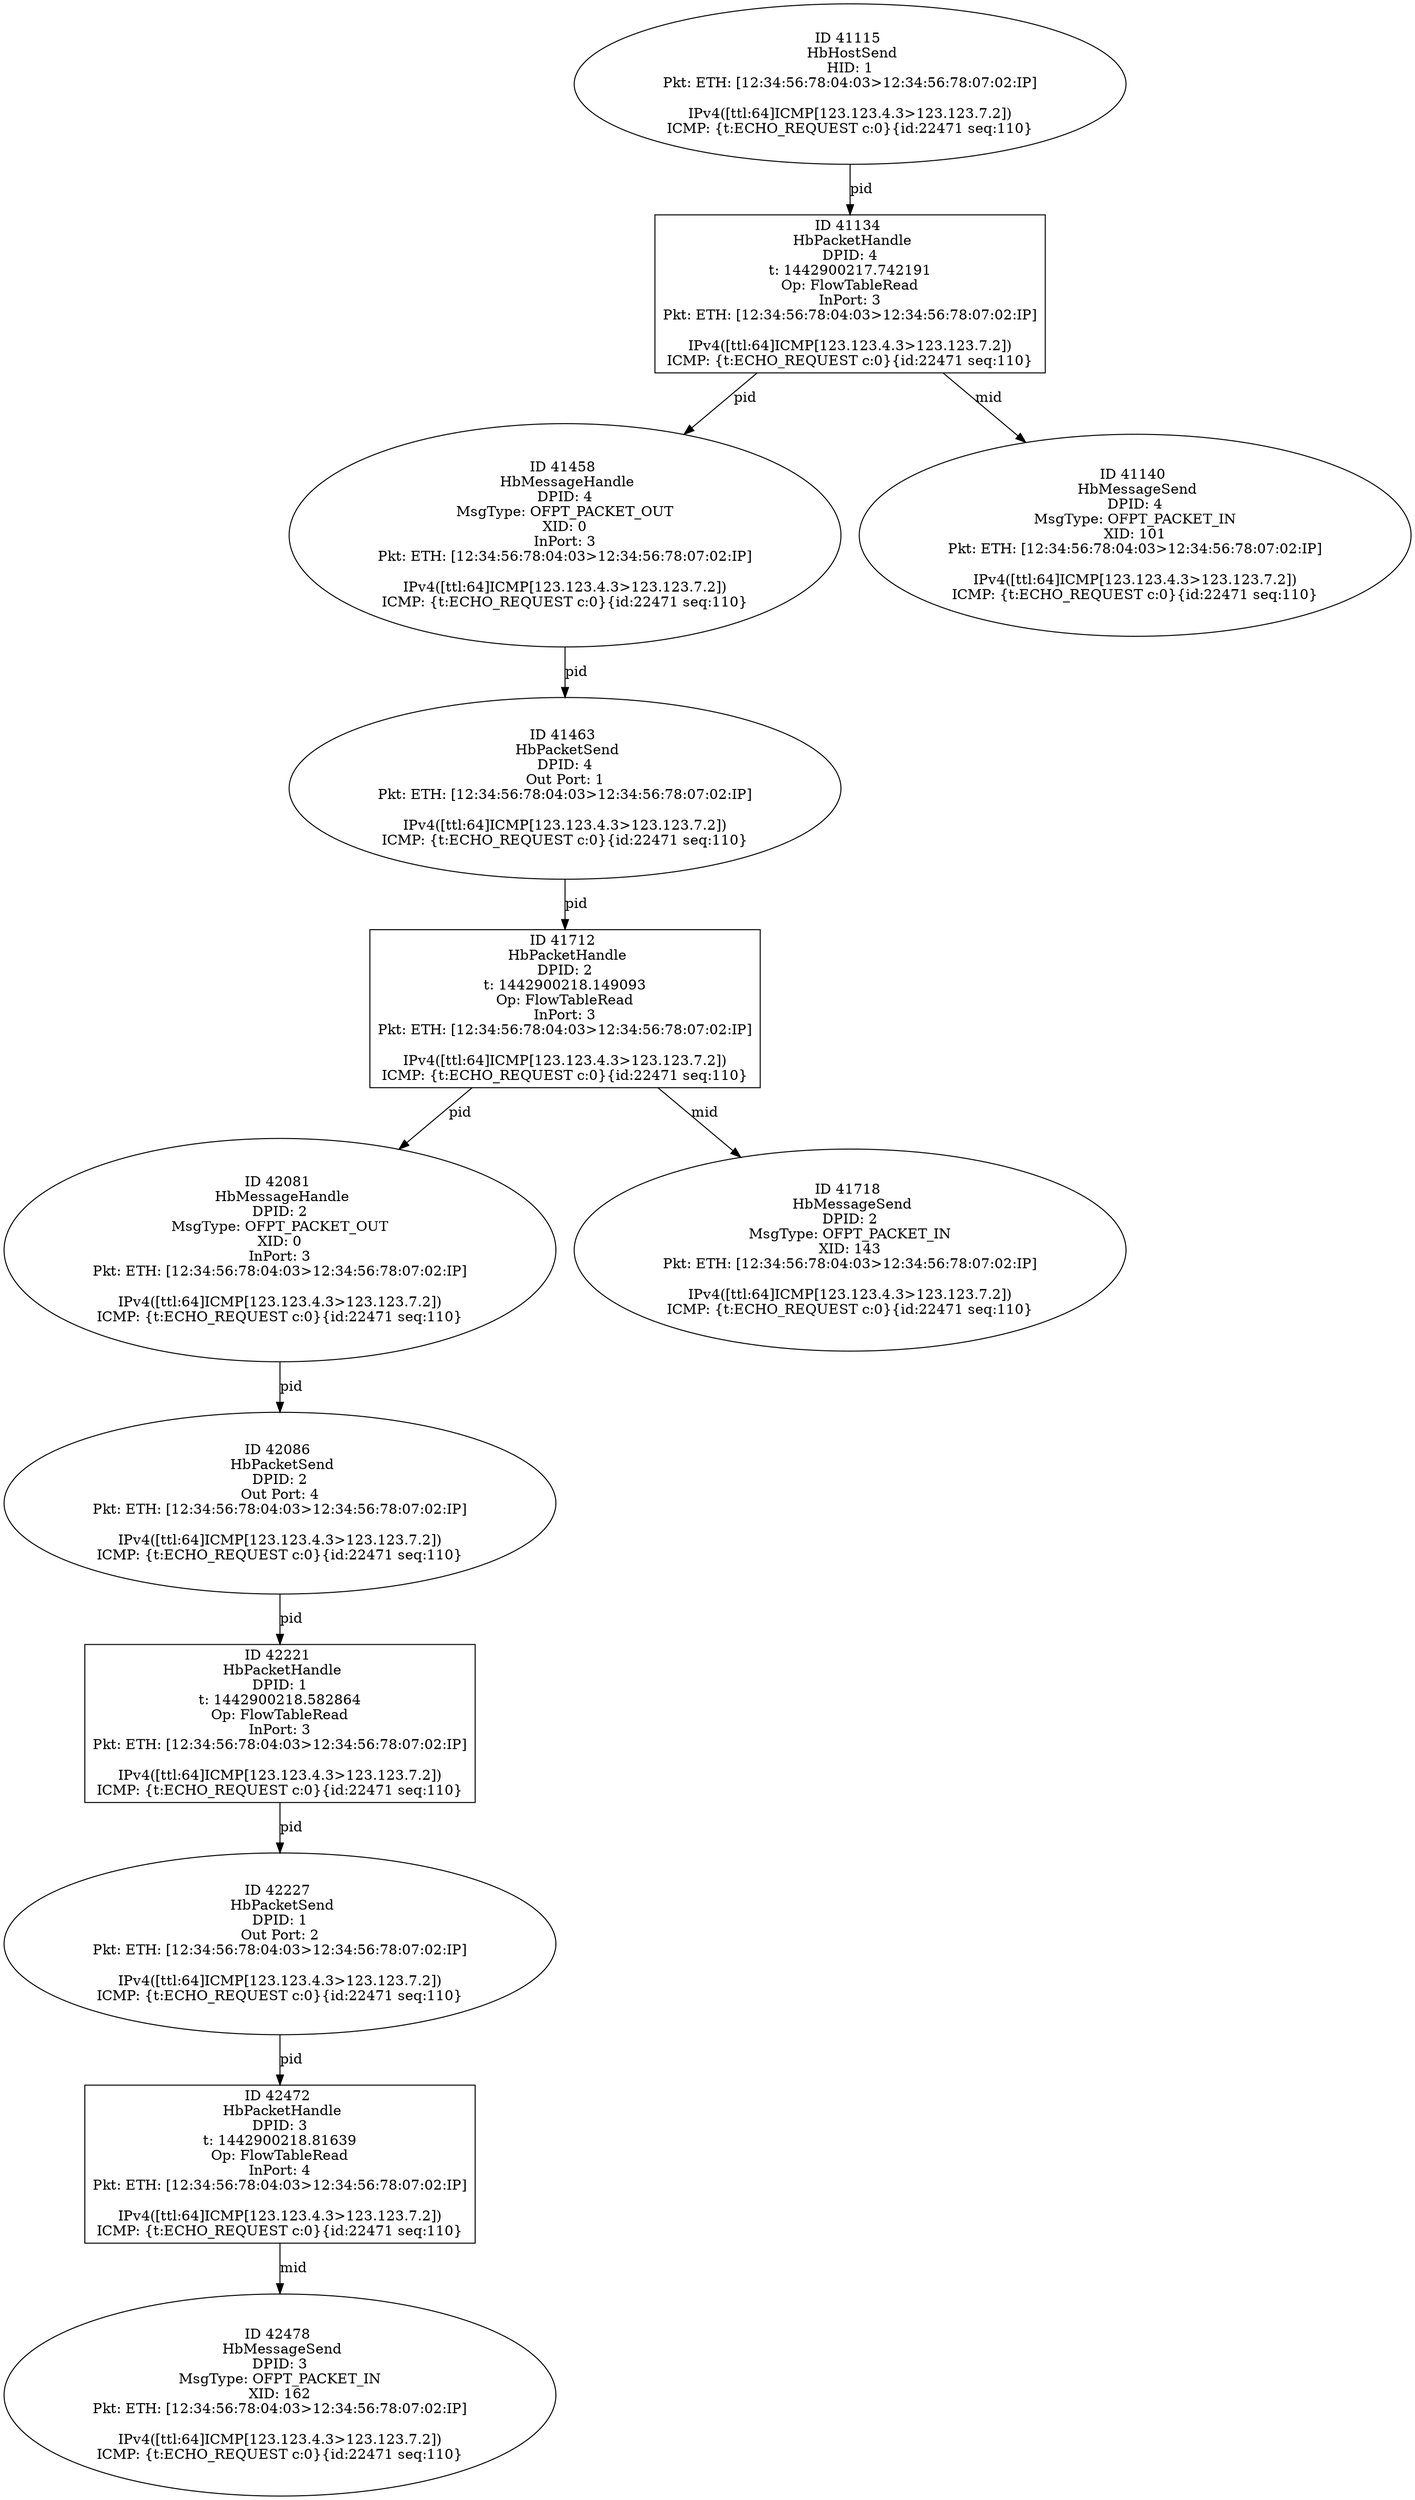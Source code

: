 strict digraph G {
42081 [shape=oval, event=<hb_events.HbMessageHandle object at 0x110c047d0>, label="ID 42081 
 HbMessageHandle
DPID: 2
MsgType: OFPT_PACKET_OUT
XID: 0
InPort: 3
Pkt: ETH: [12:34:56:78:04:03>12:34:56:78:07:02:IP]

IPv4([ttl:64]ICMP[123.123.4.3>123.123.7.2])
ICMP: {t:ECHO_REQUEST c:0}{id:22471 seq:110}"];
42086 [shape=oval, event=<hb_events.HbPacketSend object at 0x110c04c90>, label="ID 42086 
 HbPacketSend
DPID: 2
Out Port: 4
Pkt: ETH: [12:34:56:78:04:03>12:34:56:78:07:02:IP]

IPv4([ttl:64]ICMP[123.123.4.3>123.123.7.2])
ICMP: {t:ECHO_REQUEST c:0}{id:22471 seq:110}"];
42472 [shape=box, event=<hb_events.HbPacketHandle object at 0x110d2e250>, label="ID 42472 
 HbPacketHandle
DPID: 3
t: 1442900218.81639
Op: FlowTableRead
InPort: 4
Pkt: ETH: [12:34:56:78:04:03>12:34:56:78:07:02:IP]

IPv4([ttl:64]ICMP[123.123.4.3>123.123.7.2])
ICMP: {t:ECHO_REQUEST c:0}{id:22471 seq:110}"];
42221 [shape=box, event=<hb_events.HbPacketHandle object at 0x110c4d790>, label="ID 42221 
 HbPacketHandle
DPID: 1
t: 1442900218.582864
Op: FlowTableRead
InPort: 3
Pkt: ETH: [12:34:56:78:04:03>12:34:56:78:07:02:IP]

IPv4([ttl:64]ICMP[123.123.4.3>123.123.7.2])
ICMP: {t:ECHO_REQUEST c:0}{id:22471 seq:110}"];
41134 [shape=box, event=<hb_events.HbPacketHandle object at 0x1109d1450>, label="ID 41134 
 HbPacketHandle
DPID: 4
t: 1442900217.742191
Op: FlowTableRead
InPort: 3
Pkt: ETH: [12:34:56:78:04:03>12:34:56:78:07:02:IP]

IPv4([ttl:64]ICMP[123.123.4.3>123.123.7.2])
ICMP: {t:ECHO_REQUEST c:0}{id:22471 seq:110}"];
41712 [shape=box, event=<hb_events.HbPacketHandle object at 0x110afc590>, label="ID 41712 
 HbPacketHandle
DPID: 2
t: 1442900218.149093
Op: FlowTableRead
InPort: 3
Pkt: ETH: [12:34:56:78:04:03>12:34:56:78:07:02:IP]

IPv4([ttl:64]ICMP[123.123.4.3>123.123.7.2])
ICMP: {t:ECHO_REQUEST c:0}{id:22471 seq:110}"];
41458 [shape=oval, event=<hb_events.HbMessageHandle object at 0x110a71a90>, label="ID 41458 
 HbMessageHandle
DPID: 4
MsgType: OFPT_PACKET_OUT
XID: 0
InPort: 3
Pkt: ETH: [12:34:56:78:04:03>12:34:56:78:07:02:IP]

IPv4([ttl:64]ICMP[123.123.4.3>123.123.7.2])
ICMP: {t:ECHO_REQUEST c:0}{id:22471 seq:110}"];
42227 [shape=oval, event=<hb_events.HbPacketSend object at 0x110c74210>, label="ID 42227 
 HbPacketSend
DPID: 1
Out Port: 2
Pkt: ETH: [12:34:56:78:04:03>12:34:56:78:07:02:IP]

IPv4([ttl:64]ICMP[123.123.4.3>123.123.7.2])
ICMP: {t:ECHO_REQUEST c:0}{id:22471 seq:110}"];
41140 [shape=oval, event=<hb_events.HbMessageSend object at 0x1109d1c10>, label="ID 41140 
 HbMessageSend
DPID: 4
MsgType: OFPT_PACKET_IN
XID: 101
Pkt: ETH: [12:34:56:78:04:03>12:34:56:78:07:02:IP]

IPv4([ttl:64]ICMP[123.123.4.3>123.123.7.2])
ICMP: {t:ECHO_REQUEST c:0}{id:22471 seq:110}"];
42478 [shape=oval, event=<hb_events.HbMessageSend object at 0x110d2ea10>, label="ID 42478 
 HbMessageSend
DPID: 3
MsgType: OFPT_PACKET_IN
XID: 162
Pkt: ETH: [12:34:56:78:04:03>12:34:56:78:07:02:IP]

IPv4([ttl:64]ICMP[123.123.4.3>123.123.7.2])
ICMP: {t:ECHO_REQUEST c:0}{id:22471 seq:110}"];
41718 [shape=oval, event=<hb_events.HbMessageSend object at 0x110af0050>, label="ID 41718 
 HbMessageSend
DPID: 2
MsgType: OFPT_PACKET_IN
XID: 143
Pkt: ETH: [12:34:56:78:04:03>12:34:56:78:07:02:IP]

IPv4([ttl:64]ICMP[123.123.4.3>123.123.7.2])
ICMP: {t:ECHO_REQUEST c:0}{id:22471 seq:110}"];
41463 [shape=oval, event=<hb_events.HbPacketSend object at 0x110a776d0>, label="ID 41463 
 HbPacketSend
DPID: 4
Out Port: 1
Pkt: ETH: [12:34:56:78:04:03>12:34:56:78:07:02:IP]

IPv4([ttl:64]ICMP[123.123.4.3>123.123.7.2])
ICMP: {t:ECHO_REQUEST c:0}{id:22471 seq:110}"];
41115 [shape=oval, event=<hb_events.HbHostSend object at 0x1109d1210>, label="ID 41115 
 HbHostSend
HID: 1
Pkt: ETH: [12:34:56:78:04:03>12:34:56:78:07:02:IP]

IPv4([ttl:64]ICMP[123.123.4.3>123.123.7.2])
ICMP: {t:ECHO_REQUEST c:0}{id:22471 seq:110}"];
42081 -> 42086  [rel=pid, label=pid];
42086 -> 42221  [rel=pid, label=pid];
42472 -> 42478  [rel=mid, label=mid];
42221 -> 42227  [rel=pid, label=pid];
41134 -> 41458  [rel=pid, label=pid];
41134 -> 41140  [rel=mid, label=mid];
41712 -> 42081  [rel=pid, label=pid];
41712 -> 41718  [rel=mid, label=mid];
41458 -> 41463  [rel=pid, label=pid];
42227 -> 42472  [rel=pid, label=pid];
41463 -> 41712  [rel=pid, label=pid];
41115 -> 41134  [rel=pid, label=pid];
}
